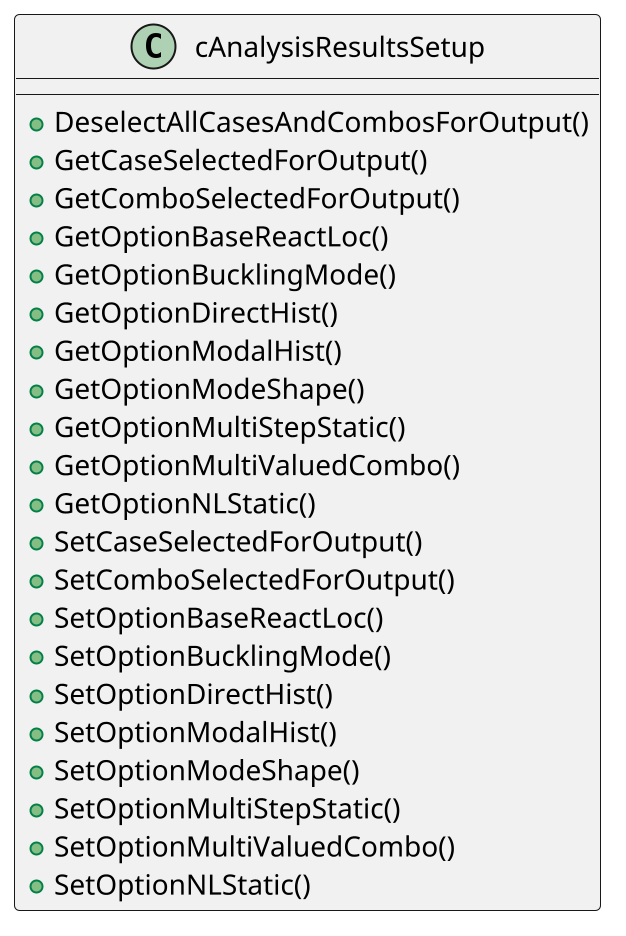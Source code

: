@startuml
scale 2

class cAnalysisResultsSetup {
	+DeselectAllCasesAndCombosForOutput()
	+GetCaseSelectedForOutput()
	+GetComboSelectedForOutput()
	+GetOptionBaseReactLoc()
	+GetOptionBucklingMode()
	+GetOptionDirectHist()
	+GetOptionModalHist()
	+GetOptionModeShape()
	+GetOptionMultiStepStatic()
	+GetOptionMultiValuedCombo()
	+GetOptionNLStatic()
	+SetCaseSelectedForOutput()
	+SetComboSelectedForOutput()
	+SetOptionBaseReactLoc()
	+SetOptionBucklingMode()
	+SetOptionDirectHist()
	+SetOptionModalHist()
	+SetOptionModeShape()
	+SetOptionMultiStepStatic()
	+SetOptionMultiValuedCombo()
	+SetOptionNLStatic()
}

@enduml
